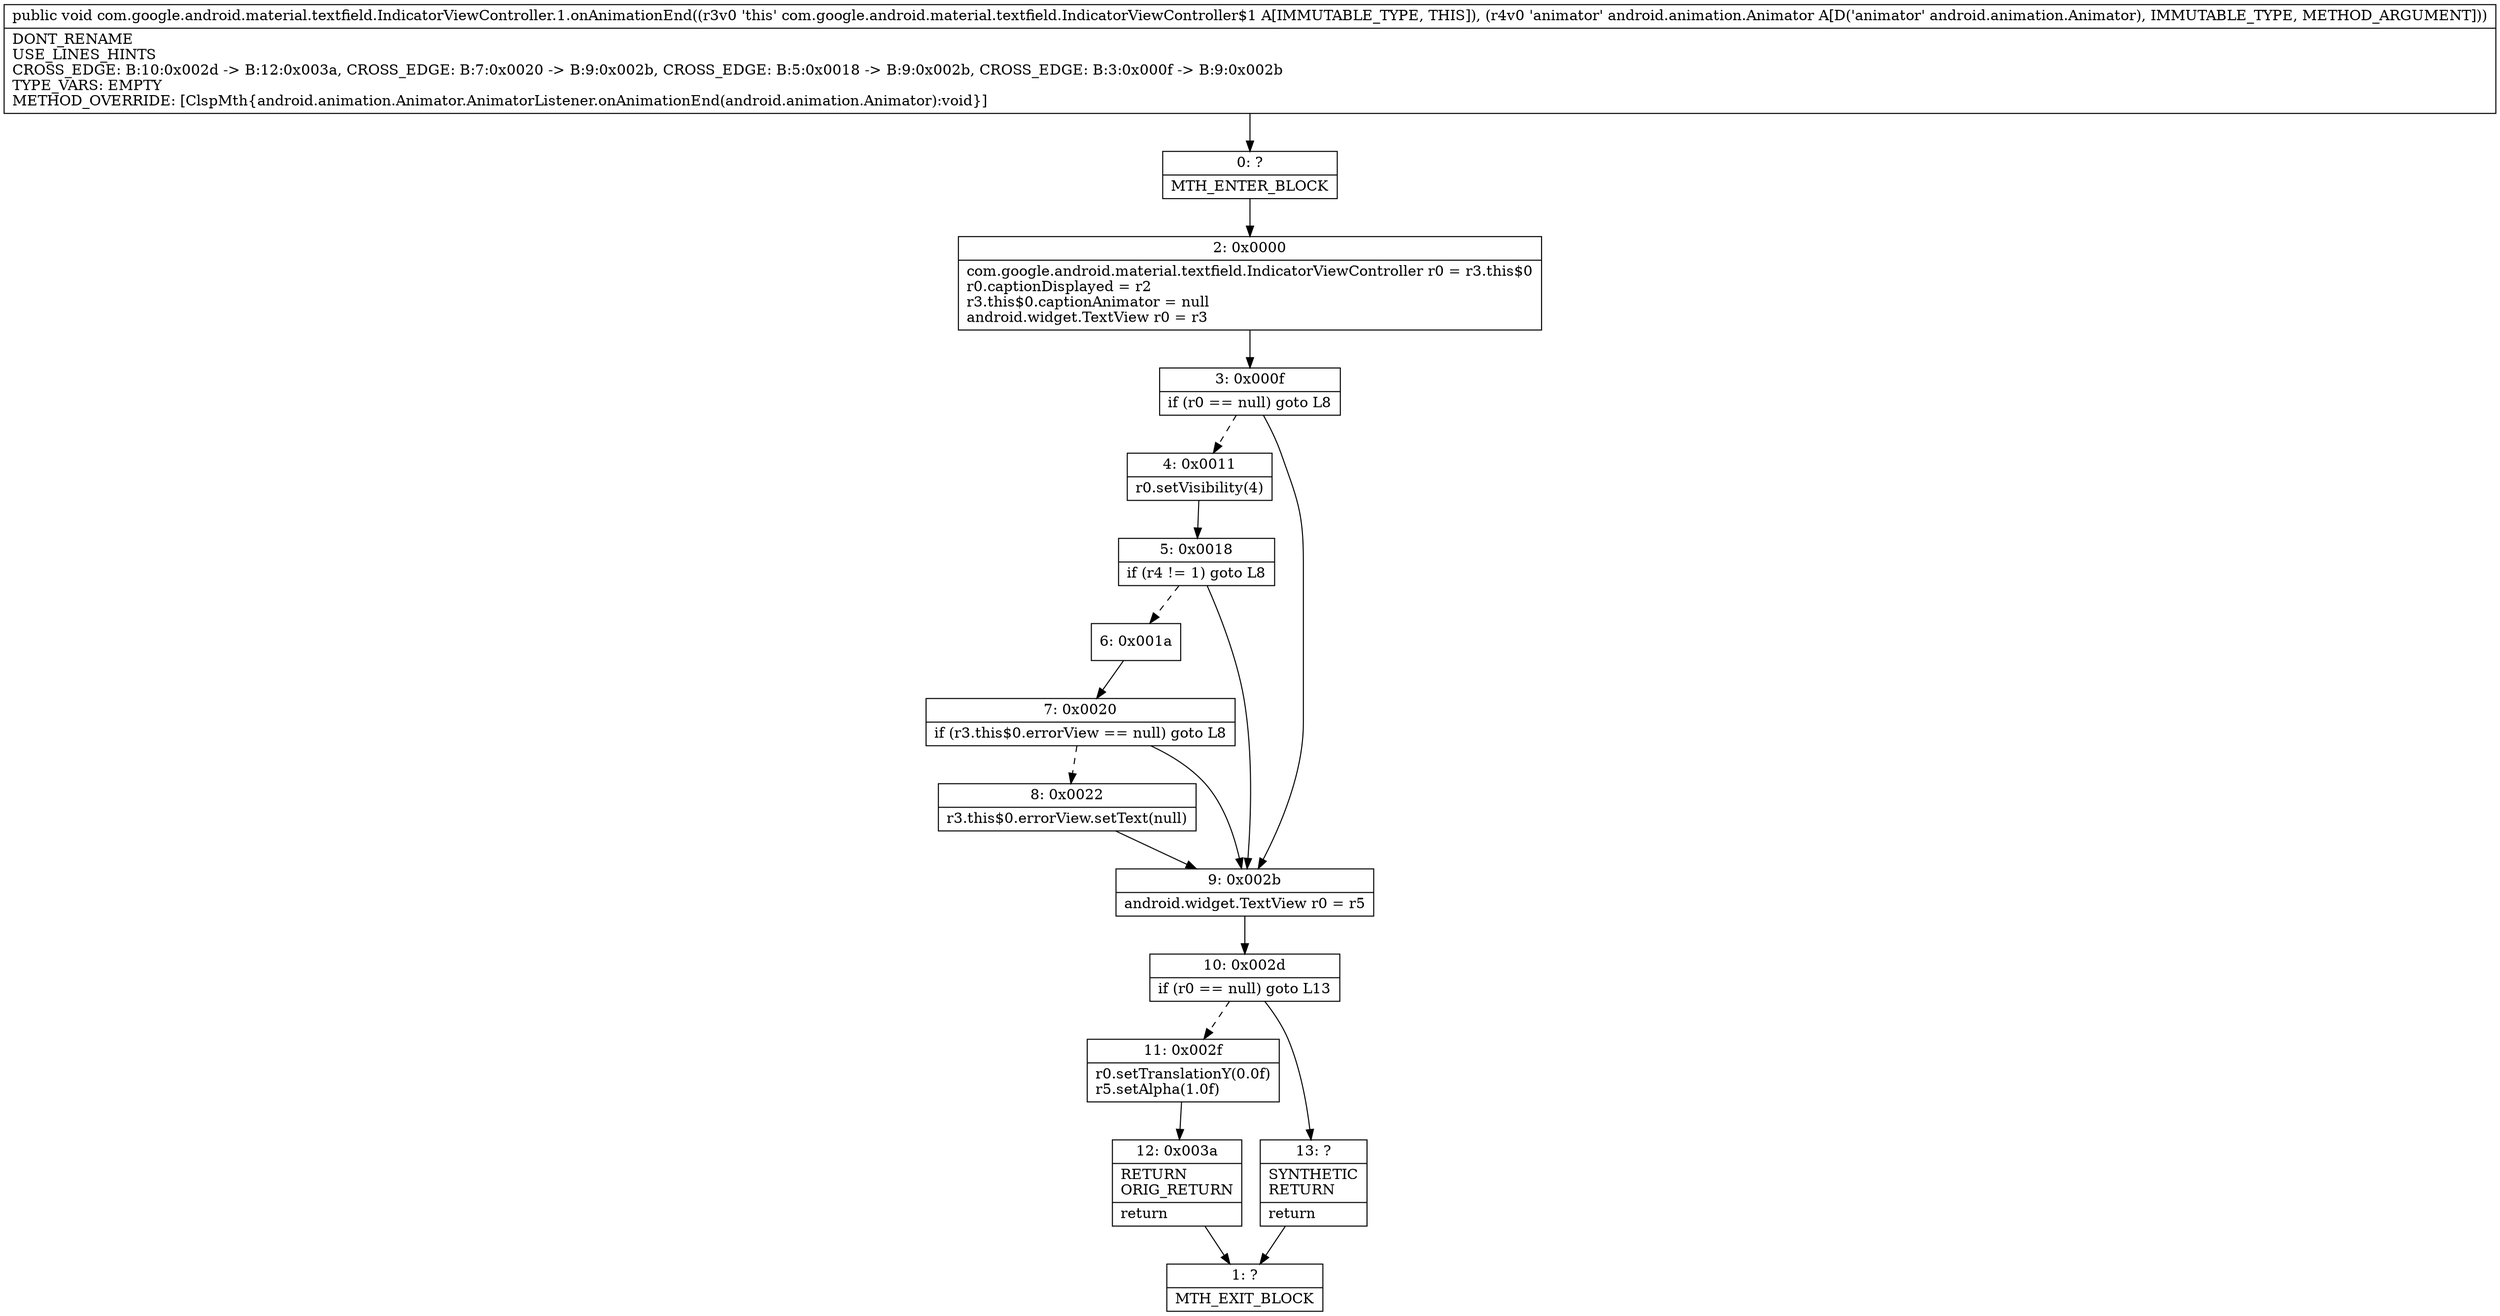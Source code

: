 digraph "CFG forcom.google.android.material.textfield.IndicatorViewController.1.onAnimationEnd(Landroid\/animation\/Animator;)V" {
Node_0 [shape=record,label="{0\:\ ?|MTH_ENTER_BLOCK\l}"];
Node_2 [shape=record,label="{2\:\ 0x0000|com.google.android.material.textfield.IndicatorViewController r0 = r3.this$0\lr0.captionDisplayed = r2\lr3.this$0.captionAnimator = null\landroid.widget.TextView r0 = r3\l}"];
Node_3 [shape=record,label="{3\:\ 0x000f|if (r0 == null) goto L8\l}"];
Node_4 [shape=record,label="{4\:\ 0x0011|r0.setVisibility(4)\l}"];
Node_5 [shape=record,label="{5\:\ 0x0018|if (r4 != 1) goto L8\l}"];
Node_6 [shape=record,label="{6\:\ 0x001a}"];
Node_7 [shape=record,label="{7\:\ 0x0020|if (r3.this$0.errorView == null) goto L8\l}"];
Node_8 [shape=record,label="{8\:\ 0x0022|r3.this$0.errorView.setText(null)\l}"];
Node_9 [shape=record,label="{9\:\ 0x002b|android.widget.TextView r0 = r5\l}"];
Node_10 [shape=record,label="{10\:\ 0x002d|if (r0 == null) goto L13\l}"];
Node_11 [shape=record,label="{11\:\ 0x002f|r0.setTranslationY(0.0f)\lr5.setAlpha(1.0f)\l}"];
Node_12 [shape=record,label="{12\:\ 0x003a|RETURN\lORIG_RETURN\l|return\l}"];
Node_1 [shape=record,label="{1\:\ ?|MTH_EXIT_BLOCK\l}"];
Node_13 [shape=record,label="{13\:\ ?|SYNTHETIC\lRETURN\l|return\l}"];
MethodNode[shape=record,label="{public void com.google.android.material.textfield.IndicatorViewController.1.onAnimationEnd((r3v0 'this' com.google.android.material.textfield.IndicatorViewController$1 A[IMMUTABLE_TYPE, THIS]), (r4v0 'animator' android.animation.Animator A[D('animator' android.animation.Animator), IMMUTABLE_TYPE, METHOD_ARGUMENT]))  | DONT_RENAME\lUSE_LINES_HINTS\lCROSS_EDGE: B:10:0x002d \-\> B:12:0x003a, CROSS_EDGE: B:7:0x0020 \-\> B:9:0x002b, CROSS_EDGE: B:5:0x0018 \-\> B:9:0x002b, CROSS_EDGE: B:3:0x000f \-\> B:9:0x002b\lTYPE_VARS: EMPTY\lMETHOD_OVERRIDE: [ClspMth\{android.animation.Animator.AnimatorListener.onAnimationEnd(android.animation.Animator):void\}]\l}"];
MethodNode -> Node_0;Node_0 -> Node_2;
Node_2 -> Node_3;
Node_3 -> Node_4[style=dashed];
Node_3 -> Node_9;
Node_4 -> Node_5;
Node_5 -> Node_6[style=dashed];
Node_5 -> Node_9;
Node_6 -> Node_7;
Node_7 -> Node_8[style=dashed];
Node_7 -> Node_9;
Node_8 -> Node_9;
Node_9 -> Node_10;
Node_10 -> Node_11[style=dashed];
Node_10 -> Node_13;
Node_11 -> Node_12;
Node_12 -> Node_1;
Node_13 -> Node_1;
}

